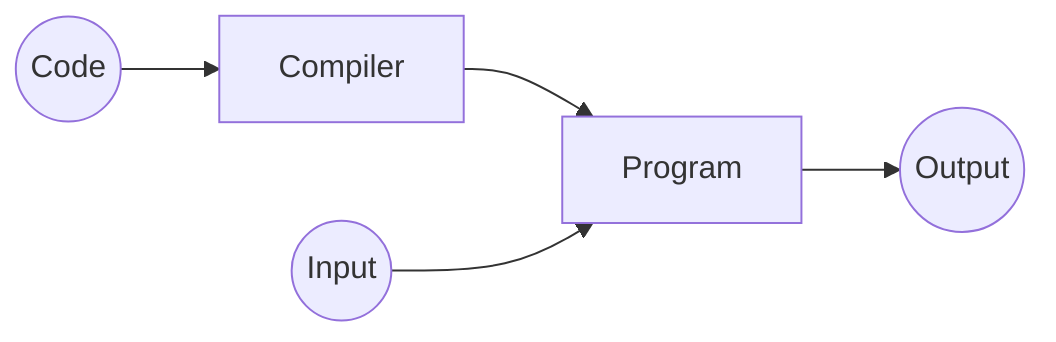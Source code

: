 flowchart LR
    code((Code))
    input((Input))
    output((Output))
    compiler[Compiler]
    program[Program]
    code --> compiler
    compiler --> program
    input --> program
    program --> output